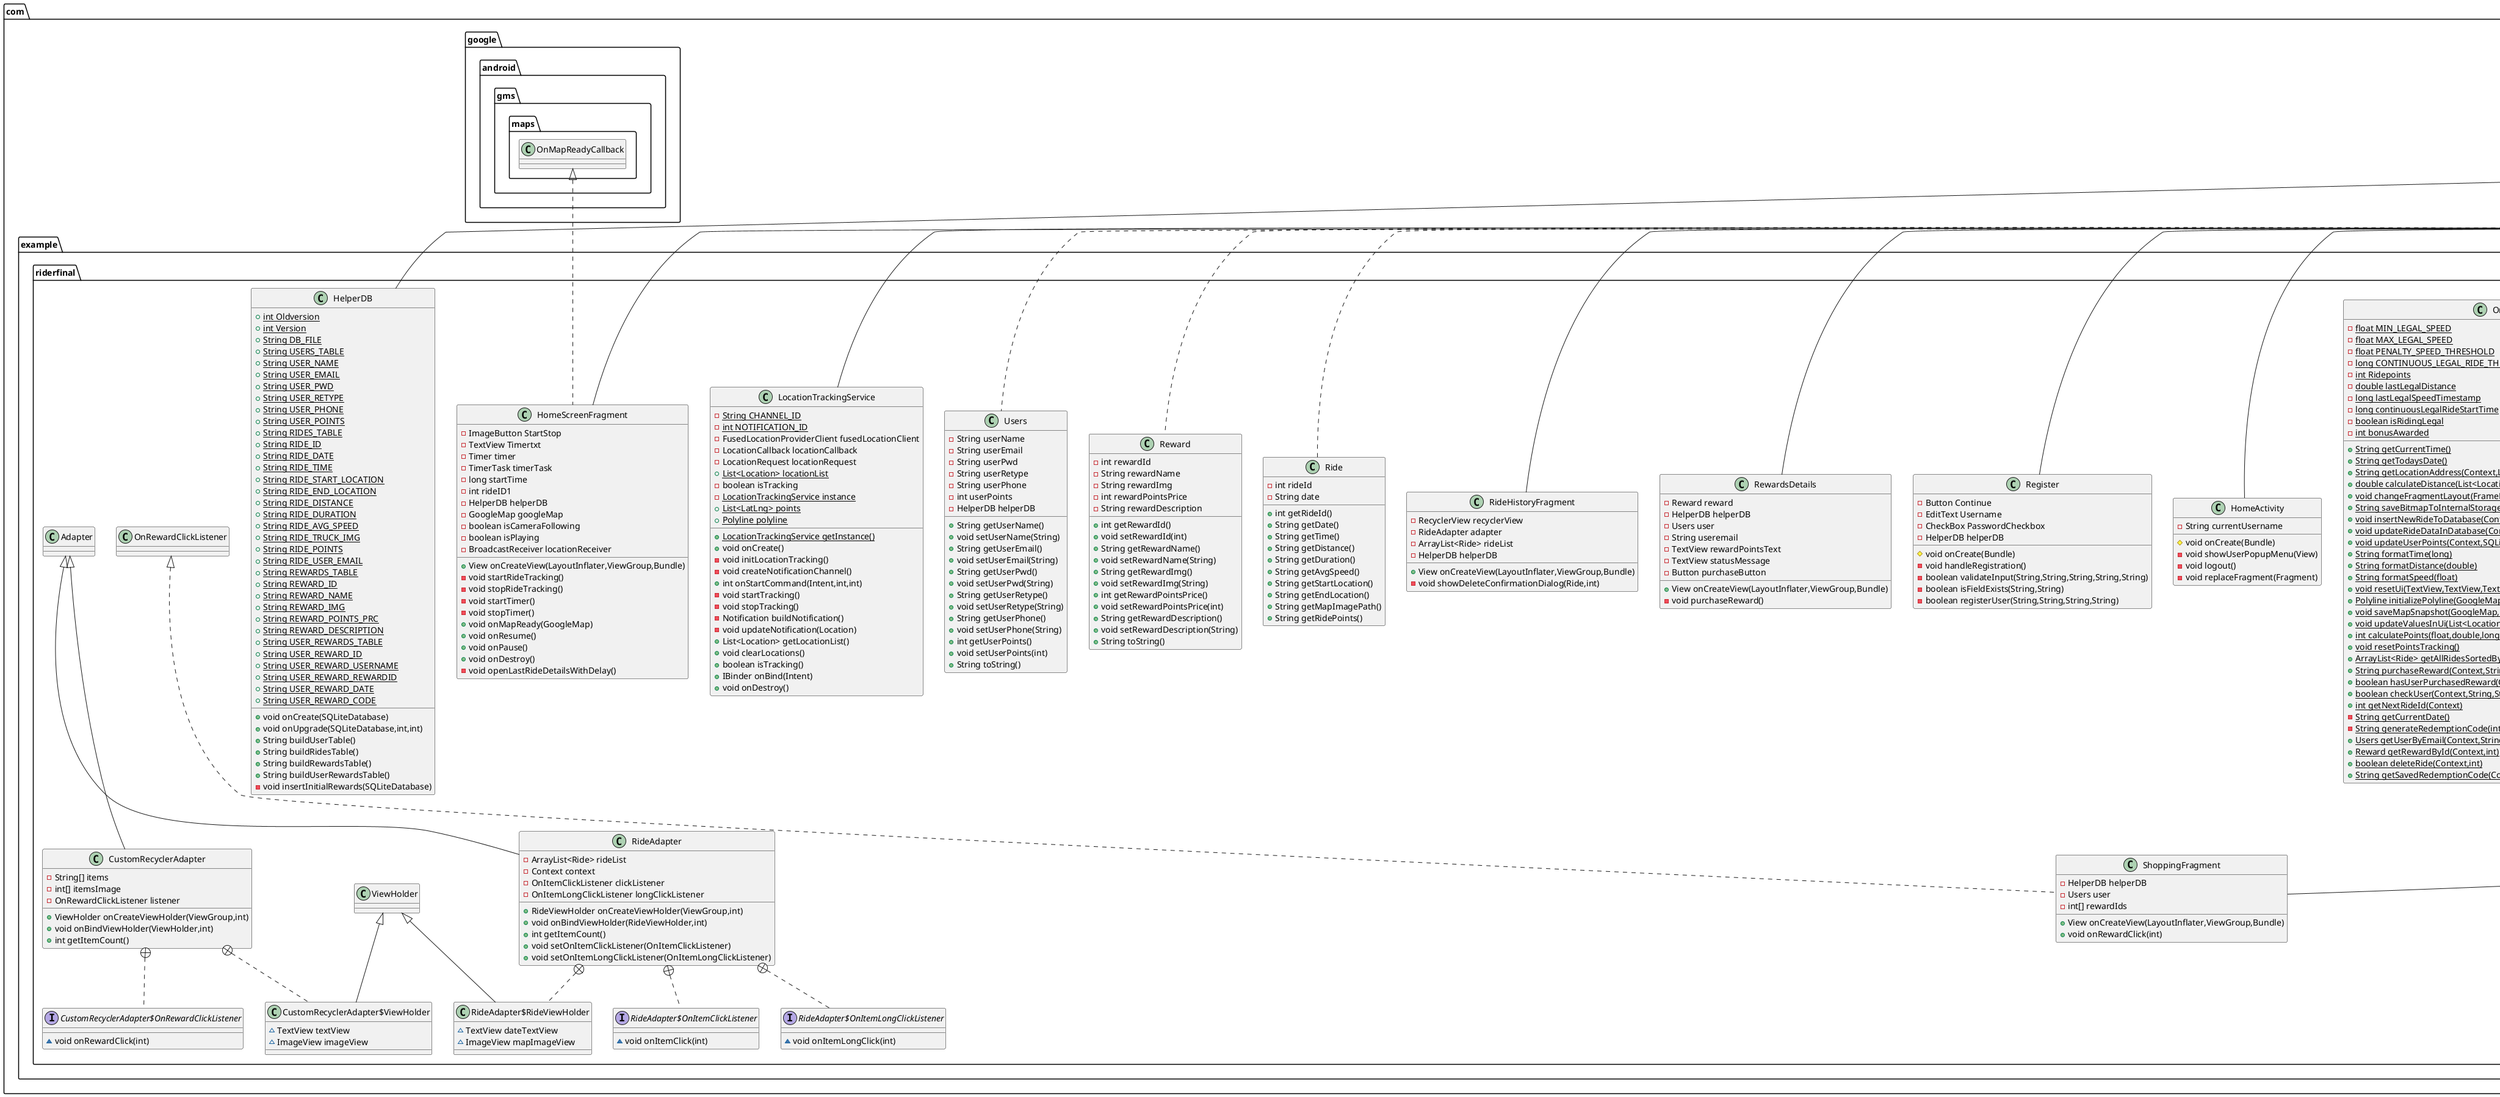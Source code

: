 @startuml
class com.example.riderfinal.RideAdapter {
- ArrayList<Ride> rideList
- Context context
- OnItemClickListener clickListener
- OnItemLongClickListener longClickListener
+ RideViewHolder onCreateViewHolder(ViewGroup,int)
+ void onBindViewHolder(RideViewHolder,int)
+ int getItemCount()
+ void setOnItemClickListener(OnItemClickListener)
+ void setOnItemLongClickListener(OnItemLongClickListener)
}


interface com.example.riderfinal.RideAdapter$OnItemClickListener {
~ void onItemClick(int)
}

interface com.example.riderfinal.RideAdapter$OnItemLongClickListener {
~ void onItemLongClick(int)
}

class com.example.riderfinal.RideAdapter$RideViewHolder {
~ TextView dateTextView
~ ImageView mapImageView
}

class com.example.riderfinal.HelperDB {
+ {static} int Oldversion
+ {static} int Version
+ {static} String DB_FILE
+ {static} String USERS_TABLE
+ {static} String USER_NAME
+ {static} String USER_EMAIL
+ {static} String USER_PWD
+ {static} String USER_RETYPE
+ {static} String USER_PHONE
+ {static} String USER_POINTS
+ {static} String RIDES_TABLE
+ {static} String RIDE_ID
+ {static} String RIDE_DATE
+ {static} String RIDE_TIME
+ {static} String RIDE_START_LOCATION
+ {static} String RIDE_END_LOCATION
+ {static} String RIDE_DISTANCE
+ {static} String RIDE_DURATION
+ {static} String RIDE_AVG_SPEED
+ {static} String RIDE_TRUCK_IMG
+ {static} String RIDE_POINTS
+ {static} String RIDE_USER_EMAIL
+ {static} String REWARDS_TABLE
+ {static} String REWARD_ID
+ {static} String REWARD_NAME
+ {static} String REWARD_IMG
+ {static} String REWARD_POINTS_PRC
+ {static} String REWARD_DESCRIPTION
+ {static} String USER_REWARDS_TABLE
+ {static} String USER_REWARD_ID
+ {static} String USER_REWARD_USERNAME
+ {static} String USER_REWARD_REWARDID
+ {static} String USER_REWARD_DATE
+ {static} String USER_REWARD_CODE
+ void onCreate(SQLiteDatabase)
+ void onUpgrade(SQLiteDatabase,int,int)
+ String buildUserTable()
+ String buildRidesTable()
+ String buildRewardsTable()
+ String buildUserRewardsTable()
- void insertInitialRewards(SQLiteDatabase)
}


class com.example.riderfinal.StartScreenActivity {
- {static} int LOCATION_PERMISSION_REQUEST_CODE
- BroadcastReceiver locationReceiver
# void onCreate(Bundle)
- boolean arePermissionsGranted()
- void requestLocationPermission()
- void proceedWithAppFlow()
- void startTracking()
+ void onRequestPermissionsResult(int,String[],int[])
}


class com.example.riderfinal.RewardsDetails {
- Reward reward
- HelperDB helperDB
- Users user
- String useremail
- TextView rewardPointsText
- TextView statusMessage
- Button purchaseButton
+ View onCreateView(LayoutInflater,ViewGroup,Bundle)
- void purchaseReward()
}


class com.example.riderfinal.CustomRecyclerAdapter {
- String[] items
- int[] itemsImage
- OnRewardClickListener listener
+ ViewHolder onCreateViewHolder(ViewGroup,int)
+ void onBindViewHolder(ViewHolder,int)
+ int getItemCount()
}


interface com.example.riderfinal.CustomRecyclerAdapter$OnRewardClickListener {
~ void onRewardClick(int)
}

class com.example.riderfinal.CustomRecyclerAdapter$ViewHolder {
~ TextView textView
~ ImageView imageView
}

class com.example.riderfinal.HomeActivity {
- String currentUsername
# void onCreate(Bundle)
- void showUserPopupMenu(View)
- void logout()
- void replaceFragment(Fragment)
}


class com.example.riderfinal.OmerUtils {
- {static} float MIN_LEGAL_SPEED
- {static} float MAX_LEGAL_SPEED
- {static} float PENALTY_SPEED_THRESHOLD
- {static} long CONTINUOUS_LEGAL_RIDE_THRESHOLD
- {static} int Ridepoints
- {static} double lastLegalDistance
- {static} long lastLegalSpeedTimestamp
- {static} long continuousLegalRideStartTime
- {static} boolean isRidingLegal
- {static} int bonusAwarded
+ {static} String getCurrentTime()
+ {static} String getTodaysDate()
+ {static} String getLocationAddress(Context,Location)
+ {static} double calculateDistance(List<Location>)
+ {static} void changeFragmentLayout(FrameLayout,int)
+ {static} String saveBitmapToInternalStorage(Context,Bitmap,int)
+ {static} void insertNewRideToDatabase(Context,HelperDB,int,List<Location>)
+ {static} void updateRideDataInDatabase(Context,HelperDB,int,List<Location>,long)
+ {static} void updateUserPoints(Context,SQLiteDatabase,int)
+ {static} String formatTime(long)
+ {static} String formatDistance(double)
+ {static} String formatSpeed(float)
+ {static} void resetUi(TextView,TextView,TextView,TextView)
+ {static} Polyline initializePolyline(GoogleMap)
+ {static} void saveMapSnapshot(GoogleMap,List<Location>,Context,HelperDB,int)
+ {static} void updateValuesInUi(List<Location>,boolean,TextView,TextView,TextView)
+ {static} int calculatePoints(float,double,long)
+ {static} void resetPointsTracking()
+ {static} ArrayList<Ride> getAllRidesSortedByDate(Context)
+ {static} String purchaseReward(Context,String,int)
+ {static} boolean hasUserPurchasedReward(Context,String,int)
+ {static} boolean checkUser(Context,String,String)
+ {static} int getNextRideId(Context)
- {static} String getCurrentDate()
- {static} String generateRedemptionCode(int)
+ {static} Users getUserByEmail(Context,String)
+ {static} Reward getRewardById(Context,int)
+ {static} boolean deleteRide(Context,int)
+ {static} String getSavedRedemptionCode(Context,String,int)
}


class com.example.riderfinal.Reward {
- int rewardId
- String rewardName
- String rewardImg
- int rewardPointsPrice
- String rewardDescription
+ int getRewardId()
+ void setRewardId(int)
+ String getRewardName()
+ void setRewardName(String)
+ String getRewardImg()
+ void setRewardImg(String)
+ int getRewardPointsPrice()
+ void setRewardPointsPrice(int)
+ String getRewardDescription()
+ void setRewardDescription(String)
+ String toString()
}


class com.example.riderfinal.Users {
- String userName
- String userEmail
- String userPwd
- String userRetype
- String userPhone
- int userPoints
- HelperDB helperDB
+ String getUserName()
+ void setUserName(String)
+ String getUserEmail()
+ void setUserEmail(String)
+ String getUserPwd()
+ void setUserPwd(String)
+ String getUserRetype()
+ void setUserRetype(String)
+ String getUserPhone()
+ void setUserPhone(String)
+ int getUserPoints()
+ void setUserPoints(int)
+ String toString()
}


class com.example.riderfinal.Register {
- Button Continue
- EditText Username
- CheckBox PasswordCheckbox
- HelperDB helperDB
# void onCreate(Bundle)
- void handleRegistration()
- boolean validateInput(String,String,String,String,String)
- boolean isFieldExists(String,String)
- boolean registerUser(String,String,String,String)
}


class com.example.riderfinal.RideHistoryFragment {
- RecyclerView recyclerView
- RideAdapter adapter
- ArrayList<Ride> rideList
- HelperDB helperDB
+ View onCreateView(LayoutInflater,ViewGroup,Bundle)
- void showDeleteConfirmationDialog(Ride,int)
}


class com.example.riderfinal.ShoppingFragment {
- HelperDB helperDB
- Users user
- int[] rewardIds
+ View onCreateView(LayoutInflater,ViewGroup,Bundle)
+ void onRewardClick(int)
}


class com.example.riderfinal.RideDetailsFragment {
- TextView ridePointsTextView
- ImageView mapImageView
- Ride ride
+ View onCreateView(LayoutInflater,ViewGroup,Bundle)
- void populateRideDetails()
}


class com.example.riderfinal.LocationTrackingService {
- {static} String CHANNEL_ID
- {static} int NOTIFICATION_ID
- FusedLocationProviderClient fusedLocationClient
- LocationCallback locationCallback
- LocationRequest locationRequest
+ {static} List<Location> locationList
- boolean isTracking
- {static} LocationTrackingService instance
+ {static} List<LatLng> points
+ {static} Polyline polyline
+ {static} LocationTrackingService getInstance()
+ void onCreate()
- void initLocationTracking()
- void createNotificationChannel()
+ int onStartCommand(Intent,int,int)
- void startTracking()
- void stopTracking()
- Notification buildNotification()
- void updateNotification(Location)
+ List<Location> getLocationList()
+ void clearLocations()
+ boolean isTracking()
+ IBinder onBind(Intent)
+ void onDestroy()
}


class com.example.riderfinal.MustUseGPS {
- Button enableGPS
# void onCreate(Bundle)
- boolean isLocationPermissionGranted()
- void navigateToHome()
- void openAppSettings()
# void onResume()
- void navigateToLogin()
}


class com.example.riderfinal.LoginPage {
~ Button regibutton
~ Button Continue
~ EditText Email
~ EditText Pwd
~ CheckBox PasswordCheckbox
~ HelperDB helperDb
# void onCreate(Bundle)
}


class com.example.riderfinal.HomeScreenFragment {
- ImageButton StartStop
- TextView Timertxt
- Timer timer
- TimerTask timerTask
- long startTime
- int rideID1
- HelperDB helperDB
- GoogleMap googleMap
- boolean isCameraFollowing
- boolean isPlaying
- BroadcastReceiver locationReceiver
+ View onCreateView(LayoutInflater,ViewGroup,Bundle)
- void startRideTracking()
- void stopRideTracking()
- void startTimer()
- void stopTimer()
+ void onMapReady(GoogleMap)
+ void onResume()
+ void onPause()
+ void onDestroy()
- void openLastRideDetailsWithDelay()
}


class com.example.riderfinal.Ride {
- int rideId
- String date
+ int getRideId()
+ String getDate()
+ String getTime()
+ String getDistance()
+ String getDuration()
+ String getAvgSpeed()
+ String getStartLocation()
+ String getEndLocation()
+ String getMapImagePath()
+ String getRidePoints()
}




com.example.riderfinal.Adapter <|-- com.example.riderfinal.RideAdapter
com.example.riderfinal.RideAdapter +.. com.example.riderfinal.RideAdapter$OnItemClickListener
com.example.riderfinal.RideAdapter +.. com.example.riderfinal.RideAdapter$OnItemLongClickListener
com.example.riderfinal.RideAdapter +.. com.example.riderfinal.RideAdapter$RideViewHolder
com.example.riderfinal.ViewHolder <|-- com.example.riderfinal.RideAdapter$RideViewHolder
android.database.sqlite.SQLiteOpenHelper <|-- com.example.riderfinal.HelperDB
androidx.appcompat.app.AppCompatActivity <|-- com.example.riderfinal.StartScreenActivity
androidx.fragment.app.Fragment <|-- com.example.riderfinal.RewardsDetails
com.example.riderfinal.Adapter <|-- com.example.riderfinal.CustomRecyclerAdapter
com.example.riderfinal.CustomRecyclerAdapter +.. com.example.riderfinal.CustomRecyclerAdapter$OnRewardClickListener
com.example.riderfinal.CustomRecyclerAdapter +.. com.example.riderfinal.CustomRecyclerAdapter$ViewHolder
com.example.riderfinal.ViewHolder <|-- com.example.riderfinal.CustomRecyclerAdapter$ViewHolder
androidx.appcompat.app.AppCompatActivity <|-- com.example.riderfinal.HomeActivity
java.io.Serializable <|.. com.example.riderfinal.Reward
java.io.Serializable <|.. com.example.riderfinal.Users
androidx.appcompat.app.AppCompatActivity <|-- com.example.riderfinal.Register
androidx.fragment.app.Fragment <|-- com.example.riderfinal.RideHistoryFragment
com.example.riderfinal.OnRewardClickListener <|.. com.example.riderfinal.ShoppingFragment
androidx.fragment.app.Fragment <|-- com.example.riderfinal.ShoppingFragment
androidx.fragment.app.Fragment <|-- com.example.riderfinal.RideDetailsFragment
android.app.Service <|-- com.example.riderfinal.LocationTrackingService
androidx.appcompat.app.AppCompatActivity <|-- com.example.riderfinal.MustUseGPS
androidx.appcompat.app.AppCompatActivity <|-- com.example.riderfinal.LoginPage
com.google.android.gms.maps.OnMapReadyCallback <|.. com.example.riderfinal.HomeScreenFragment
androidx.fragment.app.Fragment <|-- com.example.riderfinal.HomeScreenFragment
java.io.Serializable <|.. com.example.riderfinal.Ride
@enduml
